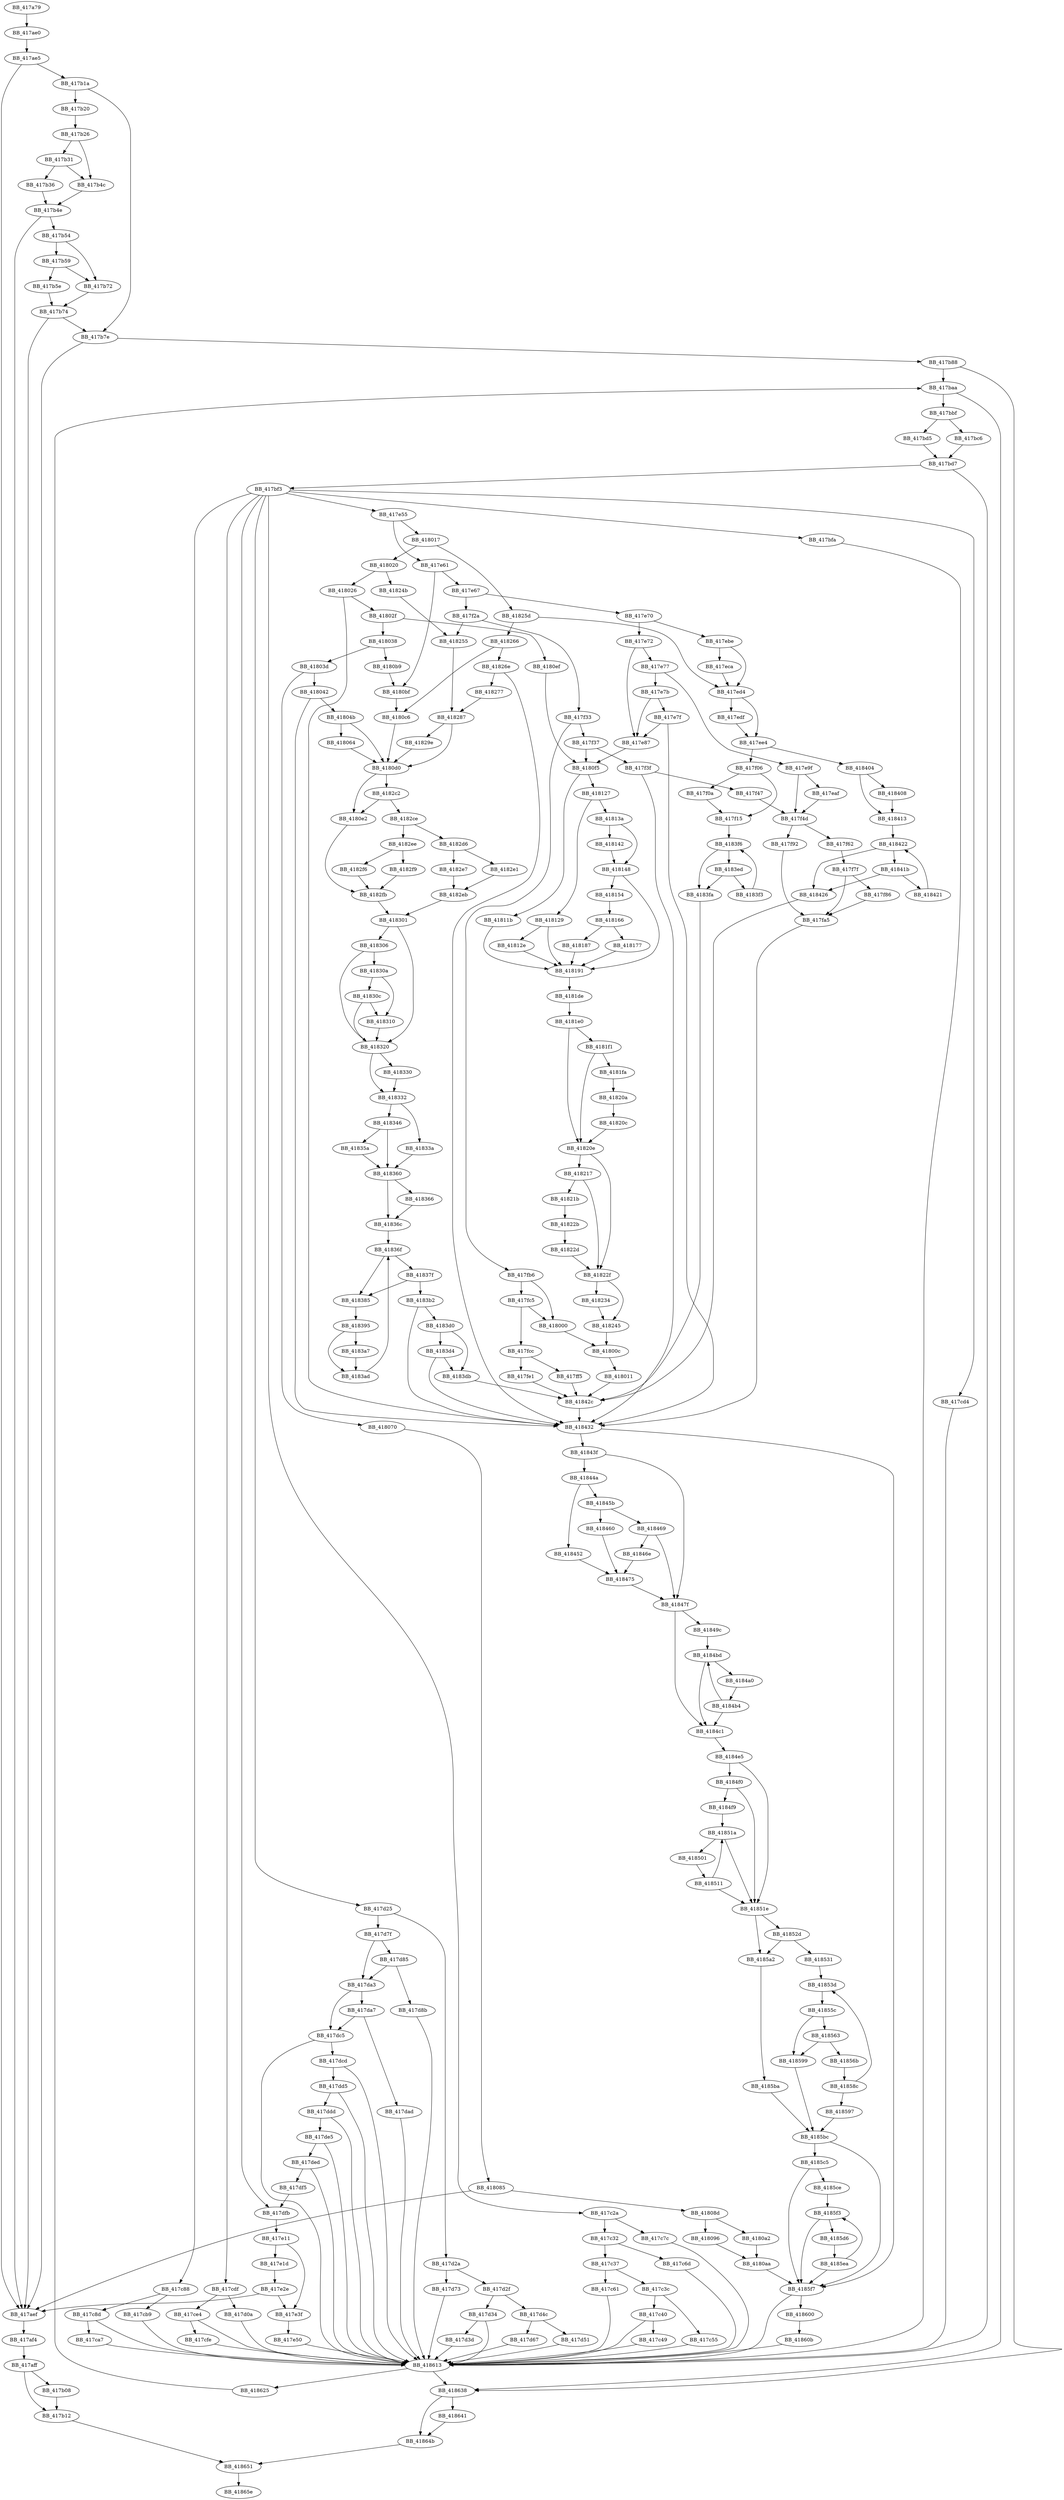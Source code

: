 DiGraph __output_l{
BB_417a79->BB_417ae0
BB_417ae0->BB_417ae5
BB_417ae5->BB_417aef
BB_417ae5->BB_417b1a
BB_417aef->BB_417af4
BB_417af4->BB_417aff
BB_417aff->BB_417b08
BB_417aff->BB_417b12
BB_417b08->BB_417b12
BB_417b12->BB_418651
BB_417b1a->BB_417b20
BB_417b1a->BB_417b7e
BB_417b20->BB_417b26
BB_417b26->BB_417b31
BB_417b26->BB_417b4c
BB_417b31->BB_417b36
BB_417b31->BB_417b4c
BB_417b36->BB_417b4e
BB_417b4c->BB_417b4e
BB_417b4e->BB_417aef
BB_417b4e->BB_417b54
BB_417b54->BB_417b59
BB_417b54->BB_417b72
BB_417b59->BB_417b5e
BB_417b59->BB_417b72
BB_417b5e->BB_417b74
BB_417b72->BB_417b74
BB_417b74->BB_417aef
BB_417b74->BB_417b7e
BB_417b7e->BB_417aef
BB_417b7e->BB_417b88
BB_417b88->BB_417baa
BB_417b88->BB_418638
BB_417baa->BB_417bbf
BB_417baa->BB_418638
BB_417bbf->BB_417bc6
BB_417bbf->BB_417bd5
BB_417bc6->BB_417bd7
BB_417bd5->BB_417bd7
BB_417bd7->BB_417bf3
BB_417bd7->BB_418613
BB_417bf3->BB_417bfa
BB_417bf3->BB_417c2a
BB_417bf3->BB_417c88
BB_417bf3->BB_417cd4
BB_417bf3->BB_417cdf
BB_417bf3->BB_417d25
BB_417bf3->BB_417dfb
BB_417bf3->BB_417e55
BB_417bfa->BB_418613
BB_417c2a->BB_417c32
BB_417c2a->BB_417c7c
BB_417c32->BB_417c37
BB_417c32->BB_417c6d
BB_417c37->BB_417c3c
BB_417c37->BB_417c61
BB_417c3c->BB_417c40
BB_417c3c->BB_417c55
BB_417c40->BB_417c49
BB_417c40->BB_418613
BB_417c49->BB_418613
BB_417c55->BB_418613
BB_417c61->BB_418613
BB_417c6d->BB_418613
BB_417c7c->BB_418613
BB_417c88->BB_417c8d
BB_417c88->BB_417cb9
BB_417c8d->BB_417ca7
BB_417c8d->BB_418613
BB_417ca7->BB_418613
BB_417cb9->BB_418613
BB_417cd4->BB_418613
BB_417cdf->BB_417ce4
BB_417cdf->BB_417d0a
BB_417ce4->BB_417cfe
BB_417ce4->BB_418613
BB_417cfe->BB_418613
BB_417d0a->BB_418613
BB_417d25->BB_417d2a
BB_417d25->BB_417d7f
BB_417d2a->BB_417d2f
BB_417d2a->BB_417d73
BB_417d2f->BB_417d34
BB_417d2f->BB_417d4c
BB_417d34->BB_417d3d
BB_417d34->BB_418613
BB_417d3d->BB_418613
BB_417d4c->BB_417d51
BB_417d4c->BB_417d67
BB_417d51->BB_418613
BB_417d67->BB_418613
BB_417d73->BB_418613
BB_417d7f->BB_417d85
BB_417d7f->BB_417da3
BB_417d85->BB_417d8b
BB_417d85->BB_417da3
BB_417d8b->BB_418613
BB_417da3->BB_417da7
BB_417da3->BB_417dc5
BB_417da7->BB_417dad
BB_417da7->BB_417dc5
BB_417dad->BB_418613
BB_417dc5->BB_417dcd
BB_417dc5->BB_418613
BB_417dcd->BB_417dd5
BB_417dcd->BB_418613
BB_417dd5->BB_417ddd
BB_417dd5->BB_418613
BB_417ddd->BB_417de5
BB_417ddd->BB_418613
BB_417de5->BB_417ded
BB_417de5->BB_418613
BB_417ded->BB_417df5
BB_417ded->BB_418613
BB_417df5->BB_417dfb
BB_417dfb->BB_417e11
BB_417e11->BB_417e1d
BB_417e11->BB_417e3f
BB_417e1d->BB_417e2e
BB_417e2e->BB_417aef
BB_417e2e->BB_417e3f
BB_417e3f->BB_417e50
BB_417e50->BB_418613
BB_417e55->BB_417e61
BB_417e55->BB_418017
BB_417e61->BB_417e67
BB_417e61->BB_4180bf
BB_417e67->BB_417e70
BB_417e67->BB_417f2a
BB_417e70->BB_417e72
BB_417e70->BB_417ebe
BB_417e72->BB_417e77
BB_417e72->BB_417e87
BB_417e77->BB_417e7b
BB_417e77->BB_417e9f
BB_417e7b->BB_417e7f
BB_417e7b->BB_417e87
BB_417e7f->BB_417e87
BB_417e7f->BB_418432
BB_417e87->BB_4180f5
BB_417e9f->BB_417eaf
BB_417e9f->BB_417f4d
BB_417eaf->BB_417f4d
BB_417ebe->BB_417eca
BB_417ebe->BB_417ed4
BB_417eca->BB_417ed4
BB_417ed4->BB_417edf
BB_417ed4->BB_417ee4
BB_417edf->BB_417ee4
BB_417ee4->BB_417f06
BB_417ee4->BB_418404
BB_417f06->BB_417f0a
BB_417f06->BB_417f15
BB_417f0a->BB_417f15
BB_417f15->BB_4183f6
BB_417f2a->BB_417f33
BB_417f2a->BB_418255
BB_417f33->BB_417f37
BB_417f33->BB_417fb6
BB_417f37->BB_417f3f
BB_417f37->BB_4180f5
BB_417f3f->BB_417f47
BB_417f3f->BB_418432
BB_417f47->BB_417f4d
BB_417f4d->BB_417f62
BB_417f4d->BB_417f92
BB_417f62->BB_417f7f
BB_417f7f->BB_417f86
BB_417f7f->BB_417fa5
BB_417f86->BB_417fa5
BB_417f92->BB_417fa5
BB_417fa5->BB_418432
BB_417fb6->BB_417fc5
BB_417fb6->BB_418000
BB_417fc5->BB_417fcc
BB_417fc5->BB_418000
BB_417fcc->BB_417fe1
BB_417fcc->BB_417ff5
BB_417fe1->BB_41842c
BB_417ff5->BB_41842c
BB_418000->BB_41800c
BB_41800c->BB_418011
BB_418011->BB_41842c
BB_418017->BB_418020
BB_418017->BB_41825d
BB_418020->BB_418026
BB_418020->BB_41824b
BB_418026->BB_41802f
BB_418026->BB_418432
BB_41802f->BB_418038
BB_41802f->BB_4180ef
BB_418038->BB_41803d
BB_418038->BB_4180b9
BB_41803d->BB_418042
BB_41803d->BB_418070
BB_418042->BB_41804b
BB_418042->BB_418432
BB_41804b->BB_418064
BB_41804b->BB_4180d0
BB_418064->BB_4180d0
BB_418070->BB_418085
BB_418085->BB_417aef
BB_418085->BB_41808d
BB_41808d->BB_418096
BB_41808d->BB_4180a2
BB_418096->BB_4180aa
BB_4180a2->BB_4180aa
BB_4180aa->BB_4185f7
BB_4180b9->BB_4180bf
BB_4180bf->BB_4180c6
BB_4180c6->BB_4180d0
BB_4180d0->BB_4180e2
BB_4180d0->BB_4182c2
BB_4180e2->BB_4182fb
BB_4180ef->BB_4180f5
BB_4180f5->BB_41811b
BB_4180f5->BB_418127
BB_41811b->BB_418191
BB_418127->BB_418129
BB_418127->BB_41813a
BB_418129->BB_41812e
BB_418129->BB_418191
BB_41812e->BB_418191
BB_41813a->BB_418142
BB_41813a->BB_418148
BB_418142->BB_418148
BB_418148->BB_418154
BB_418148->BB_418191
BB_418154->BB_418166
BB_418166->BB_418177
BB_418166->BB_418187
BB_418177->BB_418191
BB_418187->BB_418191
BB_418191->BB_4181de
BB_4181de->BB_4181e0
BB_4181e0->BB_4181f1
BB_4181e0->BB_41820e
BB_4181f1->BB_4181fa
BB_4181f1->BB_41820e
BB_4181fa->BB_41820a
BB_41820a->BB_41820c
BB_41820c->BB_41820e
BB_41820e->BB_418217
BB_41820e->BB_41822f
BB_418217->BB_41821b
BB_418217->BB_41822f
BB_41821b->BB_41822b
BB_41822b->BB_41822d
BB_41822d->BB_41822f
BB_41822f->BB_418234
BB_41822f->BB_418245
BB_418234->BB_418245
BB_418245->BB_41800c
BB_41824b->BB_418255
BB_418255->BB_418287
BB_41825d->BB_417ed4
BB_41825d->BB_418266
BB_418266->BB_4180c6
BB_418266->BB_41826e
BB_41826e->BB_418277
BB_41826e->BB_418432
BB_418277->BB_418287
BB_418287->BB_4180d0
BB_418287->BB_41829e
BB_41829e->BB_4180d0
BB_4182c2->BB_4180e2
BB_4182c2->BB_4182ce
BB_4182ce->BB_4182d6
BB_4182ce->BB_4182ee
BB_4182d6->BB_4182e1
BB_4182d6->BB_4182e7
BB_4182e1->BB_4182eb
BB_4182e7->BB_4182eb
BB_4182eb->BB_418301
BB_4182ee->BB_4182f6
BB_4182ee->BB_4182f9
BB_4182f6->BB_4182fb
BB_4182f9->BB_4182fb
BB_4182fb->BB_418301
BB_418301->BB_418306
BB_418301->BB_418320
BB_418306->BB_41830a
BB_418306->BB_418320
BB_41830a->BB_41830c
BB_41830a->BB_418310
BB_41830c->BB_418310
BB_41830c->BB_418320
BB_418310->BB_418320
BB_418320->BB_418330
BB_418320->BB_418332
BB_418330->BB_418332
BB_418332->BB_41833a
BB_418332->BB_418346
BB_41833a->BB_418360
BB_418346->BB_41835a
BB_418346->BB_418360
BB_41835a->BB_418360
BB_418360->BB_418366
BB_418360->BB_41836c
BB_418366->BB_41836c
BB_41836c->BB_41836f
BB_41836f->BB_41837f
BB_41836f->BB_418385
BB_41837f->BB_418385
BB_41837f->BB_4183b2
BB_418385->BB_418395
BB_418395->BB_4183a7
BB_418395->BB_4183ad
BB_4183a7->BB_4183ad
BB_4183ad->BB_41836f
BB_4183b2->BB_4183d0
BB_4183b2->BB_418432
BB_4183d0->BB_4183d4
BB_4183d0->BB_4183db
BB_4183d4->BB_4183db
BB_4183d4->BB_418432
BB_4183db->BB_41842c
BB_4183ed->BB_4183f3
BB_4183ed->BB_4183fa
BB_4183f3->BB_4183f6
BB_4183f6->BB_4183ed
BB_4183f6->BB_4183fa
BB_4183fa->BB_41842c
BB_418404->BB_418408
BB_418404->BB_418413
BB_418408->BB_418413
BB_418413->BB_418422
BB_41841b->BB_418421
BB_41841b->BB_418426
BB_418421->BB_418422
BB_418422->BB_41841b
BB_418422->BB_418426
BB_418426->BB_41842c
BB_41842c->BB_418432
BB_418432->BB_41843f
BB_418432->BB_4185f7
BB_41843f->BB_41844a
BB_41843f->BB_41847f
BB_41844a->BB_418452
BB_41844a->BB_41845b
BB_418452->BB_418475
BB_41845b->BB_418460
BB_41845b->BB_418469
BB_418460->BB_418475
BB_418469->BB_41846e
BB_418469->BB_41847f
BB_41846e->BB_418475
BB_418475->BB_41847f
BB_41847f->BB_41849c
BB_41847f->BB_4184c1
BB_41849c->BB_4184bd
BB_4184a0->BB_4184b4
BB_4184b4->BB_4184bd
BB_4184b4->BB_4184c1
BB_4184bd->BB_4184a0
BB_4184bd->BB_4184c1
BB_4184c1->BB_4184e5
BB_4184e5->BB_4184f0
BB_4184e5->BB_41851e
BB_4184f0->BB_4184f9
BB_4184f0->BB_41851e
BB_4184f9->BB_41851a
BB_418501->BB_418511
BB_418511->BB_41851a
BB_418511->BB_41851e
BB_41851a->BB_418501
BB_41851a->BB_41851e
BB_41851e->BB_41852d
BB_41851e->BB_4185a2
BB_41852d->BB_418531
BB_41852d->BB_4185a2
BB_418531->BB_41853d
BB_41853d->BB_41855c
BB_41855c->BB_418563
BB_41855c->BB_418599
BB_418563->BB_41856b
BB_418563->BB_418599
BB_41856b->BB_41858c
BB_41858c->BB_41853d
BB_41858c->BB_418597
BB_418597->BB_4185bc
BB_418599->BB_4185bc
BB_4185a2->BB_4185ba
BB_4185ba->BB_4185bc
BB_4185bc->BB_4185c5
BB_4185bc->BB_4185f7
BB_4185c5->BB_4185ce
BB_4185c5->BB_4185f7
BB_4185ce->BB_4185f3
BB_4185d6->BB_4185ea
BB_4185ea->BB_4185f3
BB_4185ea->BB_4185f7
BB_4185f3->BB_4185d6
BB_4185f3->BB_4185f7
BB_4185f7->BB_418600
BB_4185f7->BB_418613
BB_418600->BB_41860b
BB_41860b->BB_418613
BB_418613->BB_418625
BB_418613->BB_418638
BB_418625->BB_417baa
BB_418638->BB_418641
BB_418638->BB_41864b
BB_418641->BB_41864b
BB_41864b->BB_418651
BB_418651->BB_41865e
}
